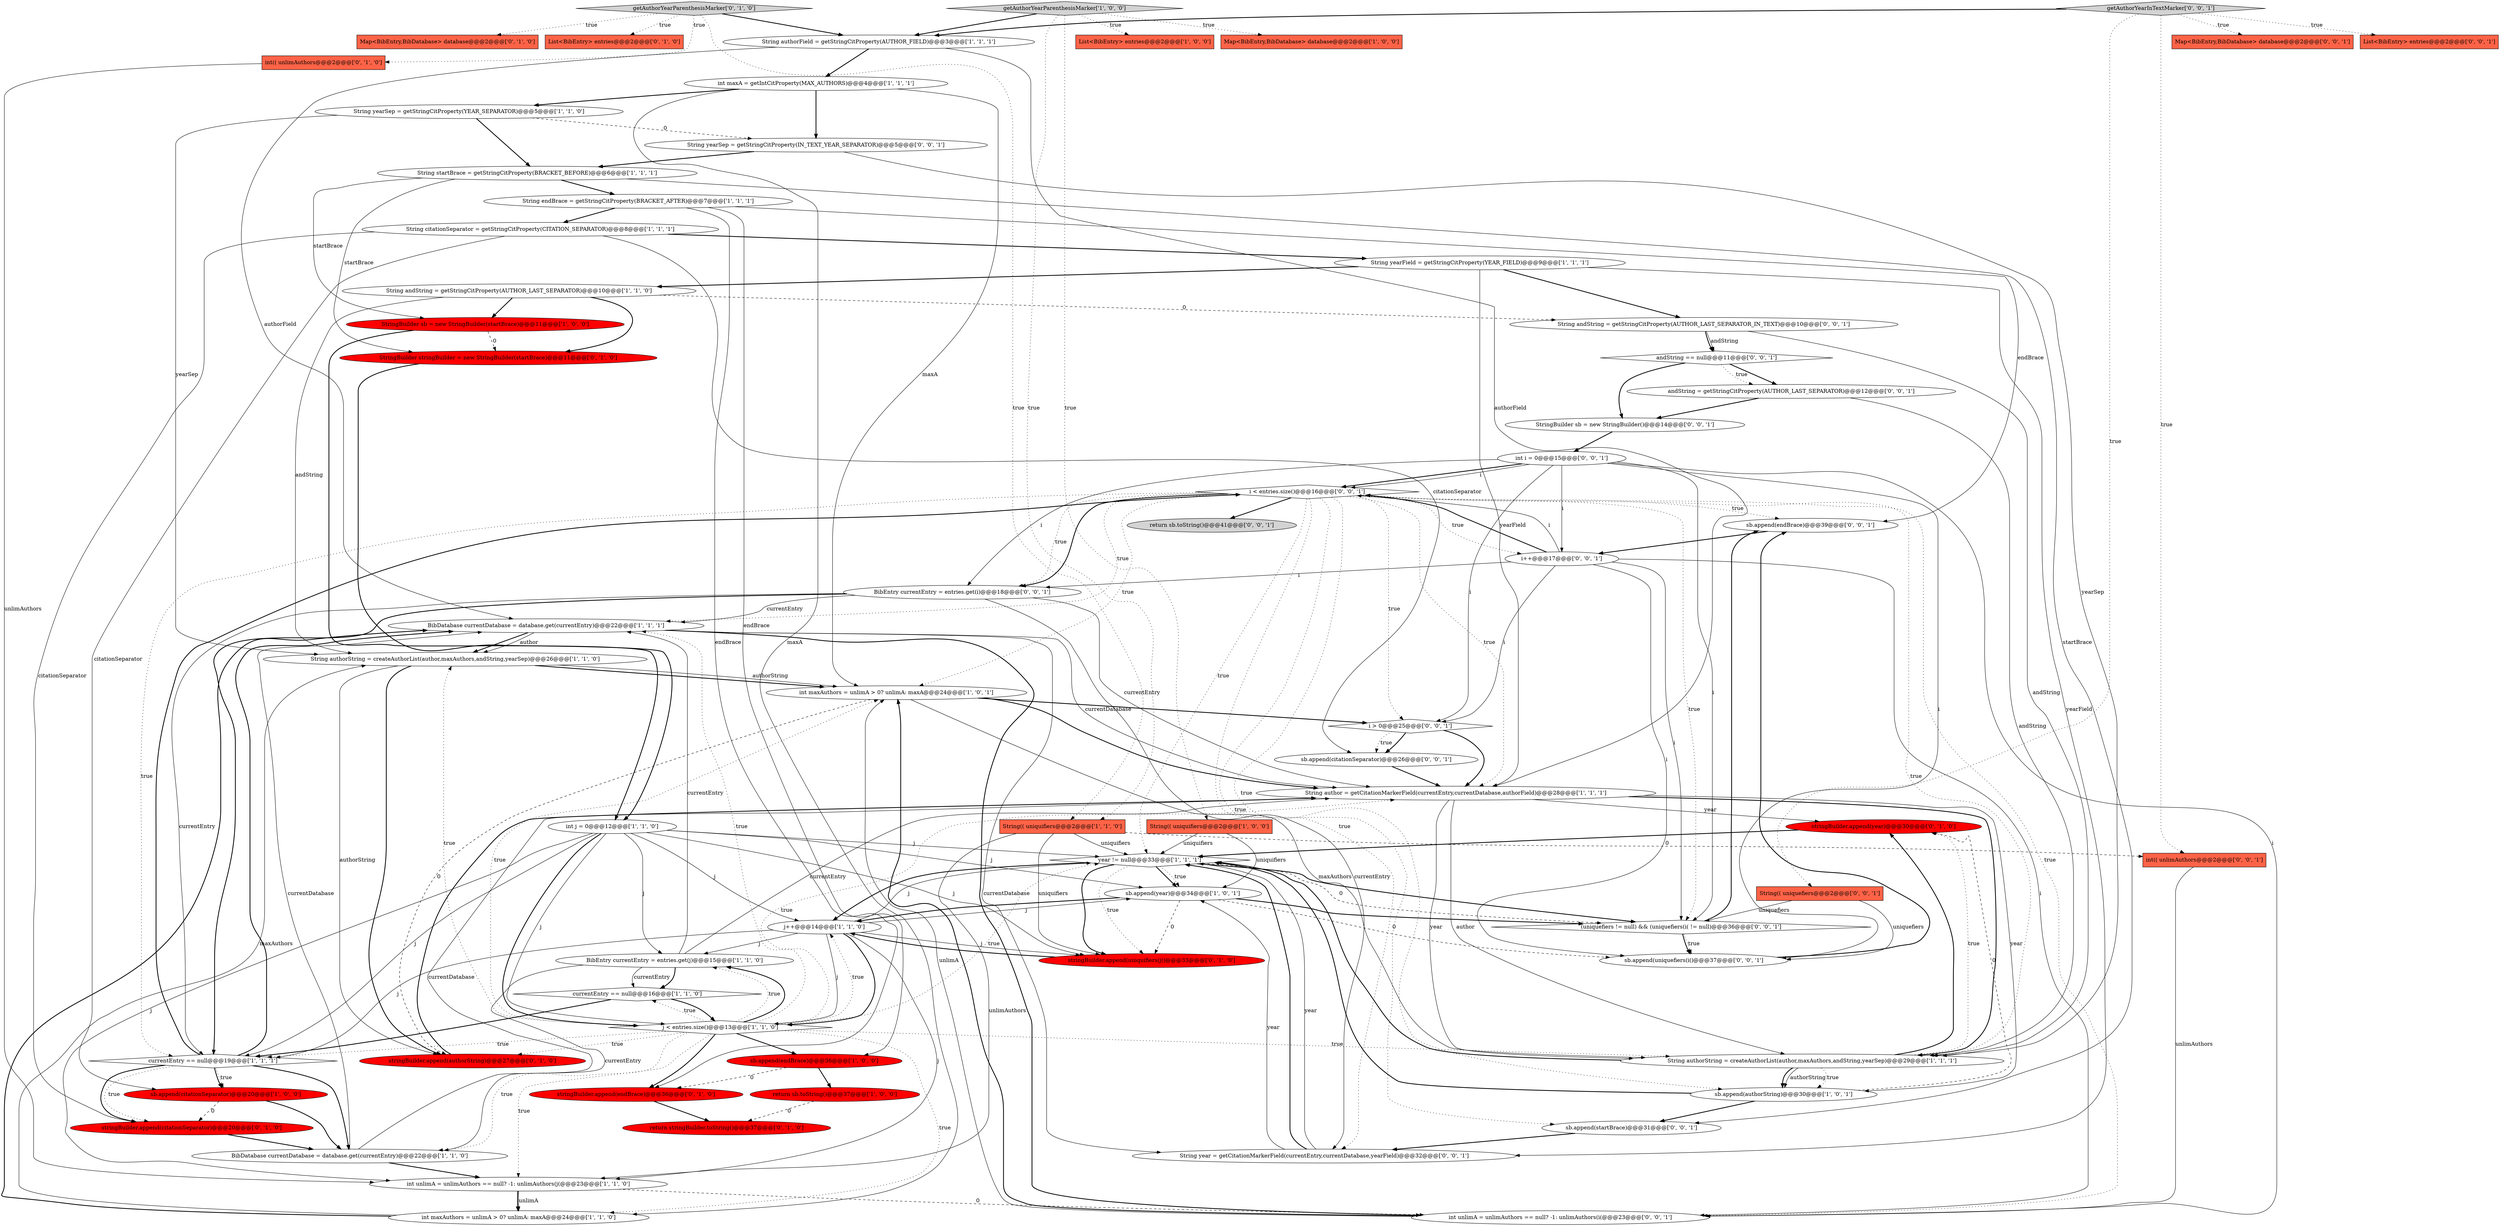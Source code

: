 digraph {
48 [style = filled, label = "int i = 0@@@15@@@['0', '0', '1']", fillcolor = white, shape = ellipse image = "AAA0AAABBB3BBB"];
10 [style = filled, label = "BibDatabase currentDatabase = database.get(currentEntry)@@@22@@@['1', '1', '0']", fillcolor = white, shape = ellipse image = "AAA0AAABBB1BBB"];
5 [style = filled, label = "String citationSeparator = getStringCitProperty(CITATION_SEPARATOR)@@@8@@@['1', '1', '1']", fillcolor = white, shape = ellipse image = "AAA0AAABBB1BBB"];
47 [style = filled, label = "sb.append(endBrace)@@@39@@@['0', '0', '1']", fillcolor = white, shape = ellipse image = "AAA0AAABBB3BBB"];
64 [style = filled, label = "String andString = getStringCitProperty(AUTHOR_LAST_SEPARATOR_IN_TEXT)@@@10@@@['0', '0', '1']", fillcolor = white, shape = ellipse image = "AAA0AAABBB3BBB"];
54 [style = filled, label = "String(( uniquefiers@@@2@@@['0', '0', '1']", fillcolor = tomato, shape = box image = "AAA0AAABBB3BBB"];
3 [style = filled, label = "String startBrace = getStringCitProperty(BRACKET_BEFORE)@@@6@@@['1', '1', '1']", fillcolor = white, shape = ellipse image = "AAA0AAABBB1BBB"];
14 [style = filled, label = "currentEntry == null@@@16@@@['1', '1', '0']", fillcolor = white, shape = diamond image = "AAA0AAABBB1BBB"];
15 [style = filled, label = "String andString = getStringCitProperty(AUTHOR_LAST_SEPARATOR)@@@10@@@['1', '1', '0']", fillcolor = white, shape = ellipse image = "AAA0AAABBB1BBB"];
32 [style = filled, label = "String yearSep = getStringCitProperty(YEAR_SEPARATOR)@@@5@@@['1', '1', '0']", fillcolor = white, shape = ellipse image = "AAA0AAABBB1BBB"];
45 [style = filled, label = "Map<BibEntry,BibDatabase> database@@@2@@@['0', '0', '1']", fillcolor = tomato, shape = box image = "AAA0AAABBB3BBB"];
0 [style = filled, label = "String yearField = getStringCitProperty(YEAR_FIELD)@@@9@@@['1', '1', '1']", fillcolor = white, shape = ellipse image = "AAA0AAABBB1BBB"];
62 [style = filled, label = "StringBuilder sb = new StringBuilder()@@@14@@@['0', '0', '1']", fillcolor = white, shape = ellipse image = "AAA0AAABBB3BBB"];
28 [style = filled, label = "String(( uniquifiers@@@2@@@['1', '1', '0']", fillcolor = tomato, shape = box image = "AAA0AAABBB1BBB"];
6 [style = filled, label = "List<BibEntry> entries@@@2@@@['1', '0', '0']", fillcolor = tomato, shape = box image = "AAA0AAABBB1BBB"];
51 [style = filled, label = "i < entries.size()@@@16@@@['0', '0', '1']", fillcolor = white, shape = diamond image = "AAA0AAABBB3BBB"];
30 [style = filled, label = "sb.append(year)@@@34@@@['1', '0', '1']", fillcolor = white, shape = ellipse image = "AAA0AAABBB1BBB"];
31 [style = filled, label = "String authorField = getStringCitProperty(AUTHOR_FIELD)@@@3@@@['1', '1', '1']", fillcolor = white, shape = ellipse image = "AAA0AAABBB1BBB"];
50 [style = filled, label = "List<BibEntry> entries@@@2@@@['0', '0', '1']", fillcolor = tomato, shape = box image = "AAA0AAABBB3BBB"];
26 [style = filled, label = "BibEntry currentEntry = entries.get(j)@@@15@@@['1', '1', '0']", fillcolor = white, shape = ellipse image = "AAA0AAABBB1BBB"];
42 [style = filled, label = "return stringBuilder.toString()@@@37@@@['0', '1', '0']", fillcolor = red, shape = ellipse image = "AAA1AAABBB2BBB"];
67 [style = filled, label = "return sb.toString()@@@41@@@['0', '0', '1']", fillcolor = lightgray, shape = ellipse image = "AAA0AAABBB3BBB"];
7 [style = filled, label = "j++@@@14@@@['1', '1', '0']", fillcolor = white, shape = ellipse image = "AAA0AAABBB1BBB"];
9 [style = filled, label = "BibDatabase currentDatabase = database.get(currentEntry)@@@22@@@['1', '1', '1']", fillcolor = white, shape = ellipse image = "AAA0AAABBB1BBB"];
46 [style = filled, label = "i > 0@@@25@@@['0', '0', '1']", fillcolor = white, shape = diamond image = "AAA0AAABBB3BBB"];
8 [style = filled, label = "String endBrace = getStringCitProperty(BRACKET_AFTER)@@@7@@@['1', '1', '1']", fillcolor = white, shape = ellipse image = "AAA0AAABBB1BBB"];
2 [style = filled, label = "sb.append(endBrace)@@@36@@@['1', '0', '0']", fillcolor = red, shape = ellipse image = "AAA1AAABBB1BBB"];
36 [style = filled, label = "stringBuilder.append(year)@@@30@@@['0', '1', '0']", fillcolor = red, shape = ellipse image = "AAA1AAABBB2BBB"];
25 [style = filled, label = "sb.append(citationSeparator)@@@20@@@['1', '0', '0']", fillcolor = red, shape = ellipse image = "AAA1AAABBB1BBB"];
22 [style = filled, label = "String authorString = createAuthorList(author,maxAuthors,andString,yearSep)@@@26@@@['1', '1', '0']", fillcolor = white, shape = ellipse image = "AAA0AAABBB1BBB"];
17 [style = filled, label = "year != null@@@33@@@['1', '1', '1']", fillcolor = white, shape = diamond image = "AAA0AAABBB1BBB"];
38 [style = filled, label = "Map<BibEntry,BibDatabase> database@@@2@@@['0', '1', '0']", fillcolor = tomato, shape = box image = "AAA0AAABBB2BBB"];
33 [style = filled, label = "int maxA = getIntCitProperty(MAX_AUTHORS)@@@4@@@['1', '1', '1']", fillcolor = white, shape = ellipse image = "AAA0AAABBB1BBB"];
34 [style = filled, label = "List<BibEntry> entries@@@2@@@['0', '1', '0']", fillcolor = tomato, shape = box image = "AAA0AAABBB2BBB"];
16 [style = filled, label = "StringBuilder sb = new StringBuilder(startBrace)@@@11@@@['1', '0', '0']", fillcolor = red, shape = ellipse image = "AAA1AAABBB1BBB"];
59 [style = filled, label = "(uniquefiers != null) && (uniquefiers(i( != null)@@@36@@@['0', '0', '1']", fillcolor = white, shape = diamond image = "AAA0AAABBB3BBB"];
29 [style = filled, label = "getAuthorYearParenthesisMarker['1', '0', '0']", fillcolor = lightgray, shape = diamond image = "AAA0AAABBB1BBB"];
4 [style = filled, label = "int maxAuthors = unlimA > 0? unlimA: maxA@@@24@@@['1', '0', '1']", fillcolor = white, shape = ellipse image = "AAA0AAABBB1BBB"];
65 [style = filled, label = "i++@@@17@@@['0', '0', '1']", fillcolor = white, shape = ellipse image = "AAA0AAABBB3BBB"];
20 [style = filled, label = "String author = getCitationMarkerField(currentEntry,currentDatabase,authorField)@@@28@@@['1', '1', '1']", fillcolor = white, shape = ellipse image = "AAA0AAABBB1BBB"];
1 [style = filled, label = "j < entries.size()@@@13@@@['1', '1', '0']", fillcolor = white, shape = diamond image = "AAA0AAABBB1BBB"];
43 [style = filled, label = "stringBuilder.append(authorString)@@@27@@@['0', '1', '0']", fillcolor = red, shape = ellipse image = "AAA1AAABBB2BBB"];
63 [style = filled, label = "sb.append(uniquefiers(i()@@@37@@@['0', '0', '1']", fillcolor = white, shape = ellipse image = "AAA0AAABBB3BBB"];
40 [style = filled, label = "stringBuilder.append(endBrace)@@@36@@@['0', '1', '0']", fillcolor = red, shape = ellipse image = "AAA1AAABBB2BBB"];
66 [style = filled, label = "int(( unlimAuthors@@@2@@@['0', '0', '1']", fillcolor = tomato, shape = box image = "AAA0AAABBB3BBB"];
12 [style = filled, label = "int j = 0@@@12@@@['1', '1', '0']", fillcolor = white, shape = ellipse image = "AAA0AAABBB1BBB"];
53 [style = filled, label = "sb.append(startBrace)@@@31@@@['0', '0', '1']", fillcolor = white, shape = ellipse image = "AAA0AAABBB3BBB"];
56 [style = filled, label = "sb.append(citationSeparator)@@@26@@@['0', '0', '1']", fillcolor = white, shape = ellipse image = "AAA0AAABBB3BBB"];
52 [style = filled, label = "andString == null@@@11@@@['0', '0', '1']", fillcolor = white, shape = diamond image = "AAA0AAABBB3BBB"];
49 [style = filled, label = "String year = getCitationMarkerField(currentEntry,currentDatabase,yearField)@@@32@@@['0', '0', '1']", fillcolor = white, shape = ellipse image = "AAA0AAABBB3BBB"];
58 [style = filled, label = "int unlimA = unlimAuthors == null? -1: unlimAuthors(i(@@@23@@@['0', '0', '1']", fillcolor = white, shape = ellipse image = "AAA0AAABBB3BBB"];
55 [style = filled, label = "andString = getStringCitProperty(AUTHOR_LAST_SEPARATOR)@@@12@@@['0', '0', '1']", fillcolor = white, shape = ellipse image = "AAA0AAABBB3BBB"];
60 [style = filled, label = "BibEntry currentEntry = entries.get(i)@@@18@@@['0', '0', '1']", fillcolor = white, shape = ellipse image = "AAA0AAABBB3BBB"];
57 [style = filled, label = "String yearSep = getStringCitProperty(IN_TEXT_YEAR_SEPARATOR)@@@5@@@['0', '0', '1']", fillcolor = white, shape = ellipse image = "AAA0AAABBB3BBB"];
39 [style = filled, label = "int(( unlimAuthors@@@2@@@['0', '1', '0']", fillcolor = tomato, shape = box image = "AAA0AAABBB2BBB"];
44 [style = filled, label = "StringBuilder stringBuilder = new StringBuilder(startBrace)@@@11@@@['0', '1', '0']", fillcolor = red, shape = ellipse image = "AAA1AAABBB2BBB"];
13 [style = filled, label = "Map<BibEntry,BibDatabase> database@@@2@@@['1', '0', '0']", fillcolor = tomato, shape = box image = "AAA0AAABBB1BBB"];
11 [style = filled, label = "String(( uniquifiers@@@2@@@['1', '0', '0']", fillcolor = tomato, shape = box image = "AAA0AAABBB1BBB"];
21 [style = filled, label = "sb.append(authorString)@@@30@@@['1', '0', '1']", fillcolor = white, shape = ellipse image = "AAA0AAABBB1BBB"];
24 [style = filled, label = "currentEntry == null@@@19@@@['1', '1', '1']", fillcolor = white, shape = diamond image = "AAA0AAABBB1BBB"];
18 [style = filled, label = "int unlimA = unlimAuthors == null? -1: unlimAuthors(j(@@@23@@@['1', '1', '0']", fillcolor = white, shape = ellipse image = "AAA0AAABBB1BBB"];
37 [style = filled, label = "getAuthorYearParenthesisMarker['0', '1', '0']", fillcolor = lightgray, shape = diamond image = "AAA0AAABBB2BBB"];
27 [style = filled, label = "String authorString = createAuthorList(author,maxAuthors,andString,yearSep)@@@29@@@['1', '1', '1']", fillcolor = white, shape = ellipse image = "AAA0AAABBB1BBB"];
19 [style = filled, label = "int maxAuthors = unlimA > 0? unlimA: maxA@@@24@@@['1', '1', '0']", fillcolor = white, shape = ellipse image = "AAA0AAABBB1BBB"];
41 [style = filled, label = "stringBuilder.append(uniquifiers(j()@@@33@@@['0', '1', '0']", fillcolor = red, shape = ellipse image = "AAA1AAABBB2BBB"];
61 [style = filled, label = "getAuthorYearInTextMarker['0', '0', '1']", fillcolor = lightgray, shape = diamond image = "AAA0AAABBB3BBB"];
35 [style = filled, label = "stringBuilder.append(citationSeparator)@@@20@@@['0', '1', '0']", fillcolor = red, shape = ellipse image = "AAA1AAABBB2BBB"];
23 [style = filled, label = "return sb.toString()@@@37@@@['1', '0', '0']", fillcolor = red, shape = ellipse image = "AAA1AAABBB1BBB"];
51->67 [style = bold, label=""];
14->24 [style = bold, label=""];
19->22 [style = solid, label="maxAuthors"];
17->59 [style = dashed, label="0"];
57->27 [style = solid, label="yearSep"];
51->21 [style = dotted, label="true"];
51->4 [style = dotted, label="true"];
8->40 [style = solid, label="endBrace"];
7->41 [style = solid, label="j"];
24->25 [style = dotted, label="true"];
28->66 [style = dashed, label="0"];
24->35 [style = dotted, label="true"];
61->50 [style = dotted, label="true"];
55->62 [style = bold, label=""];
3->44 [style = solid, label="startBrace"];
32->22 [style = solid, label="yearSep"];
7->24 [style = solid, label="j"];
54->63 [style = solid, label="uniquefiers"];
12->17 [style = solid, label="j"];
7->18 [style = solid, label="j"];
52->55 [style = bold, label=""];
51->58 [style = dotted, label="true"];
51->47 [style = dotted, label="true"];
12->26 [style = solid, label="j"];
0->15 [style = bold, label=""];
60->24 [style = bold, label=""];
9->58 [style = bold, label=""];
12->24 [style = solid, label="j"];
22->4 [style = bold, label=""];
8->2 [style = solid, label="endBrace"];
48->59 [style = solid, label="i"];
20->27 [style = bold, label=""];
2->23 [style = bold, label=""];
65->51 [style = bold, label=""];
37->38 [style = dotted, label="true"];
3->53 [style = solid, label="startBrace"];
48->51 [style = bold, label=""];
33->19 [style = solid, label="maxA"];
48->65 [style = solid, label="i"];
65->46 [style = solid, label="i"];
29->13 [style = dotted, label="true"];
5->0 [style = bold, label=""];
19->9 [style = bold, label=""];
37->31 [style = bold, label=""];
54->59 [style = solid, label="uniquefiers"];
64->27 [style = solid, label="andString"];
27->17 [style = bold, label=""];
12->1 [style = solid, label="j"];
25->10 [style = bold, label=""];
35->10 [style = bold, label=""];
51->53 [style = dotted, label="true"];
36->17 [style = bold, label=""];
51->20 [style = dotted, label="true"];
26->10 [style = solid, label="currentEntry"];
32->3 [style = bold, label=""];
27->36 [style = dotted, label="true"];
27->21 [style = solid, label="authorString"];
4->46 [style = bold, label=""];
1->27 [style = dotted, label="true"];
30->63 [style = dashed, label="0"];
24->10 [style = bold, label=""];
48->60 [style = solid, label="i"];
15->22 [style = solid, label="andString"];
20->21 [style = solid, label="year"];
7->1 [style = bold, label=""];
64->52 [style = bold, label=""];
65->63 [style = solid, label="i"];
30->41 [style = dashed, label="0"];
51->24 [style = dotted, label="true"];
17->41 [style = bold, label=""];
22->43 [style = bold, label=""];
1->22 [style = dotted, label="true"];
26->14 [style = bold, label=""];
18->19 [style = bold, label=""];
1->43 [style = dotted, label="true"];
10->20 [style = solid, label="currentDatabase"];
7->17 [style = solid, label="j"];
1->4 [style = dotted, label="true"];
12->30 [style = solid, label="j"];
27->21 [style = dotted, label="true"];
60->9 [style = solid, label="currentEntry"];
12->1 [style = bold, label=""];
44->12 [style = bold, label=""];
21->36 [style = dashed, label="0"];
60->49 [style = solid, label="currentEntry"];
1->18 [style = dotted, label="true"];
51->60 [style = dotted, label="true"];
11->30 [style = solid, label="uniquifiers"];
61->66 [style = dotted, label="true"];
51->60 [style = bold, label=""];
1->26 [style = dotted, label="true"];
30->7 [style = bold, label=""];
31->33 [style = bold, label=""];
59->63 [style = bold, label=""];
5->25 [style = solid, label="citationSeparator"];
3->16 [style = solid, label="startBrace"];
62->48 [style = bold, label=""];
46->20 [style = bold, label=""];
52->62 [style = bold, label=""];
49->17 [style = bold, label=""];
20->36 [style = solid, label="year"];
51->17 [style = dotted, label="true"];
18->19 [style = solid, label="unlimA"];
4->27 [style = solid, label="maxAuthors"];
51->27 [style = dotted, label="true"];
61->54 [style = dotted, label="true"];
9->22 [style = bold, label=""];
10->18 [style = bold, label=""];
29->6 [style = dotted, label="true"];
24->51 [style = bold, label=""];
63->47 [style = bold, label=""];
46->56 [style = bold, label=""];
1->10 [style = dotted, label="true"];
7->1 [style = solid, label="j"];
20->27 [style = solid, label="year"];
1->17 [style = dotted, label="true"];
7->26 [style = solid, label="j"];
52->55 [style = dotted, label="true"];
43->20 [style = bold, label=""];
51->46 [style = dotted, label="true"];
16->44 [style = dashed, label="0"];
51->49 [style = dotted, label="true"];
60->20 [style = solid, label="currentEntry"];
66->58 [style = solid, label="unlimAuthors"];
65->60 [style = solid, label="i"];
15->44 [style = bold, label=""];
51->9 [style = dotted, label="true"];
33->57 [style = bold, label=""];
65->58 [style = solid, label="i"];
7->30 [style = solid, label="j"];
1->19 [style = dotted, label="true"];
32->57 [style = dashed, label="0"];
12->7 [style = solid, label="j"];
59->47 [style = bold, label=""];
55->27 [style = solid, label="andString"];
12->41 [style = solid, label="j"];
4->43 [style = dashed, label="0"];
29->28 [style = dotted, label="true"];
60->24 [style = solid, label="currentEntry"];
24->25 [style = bold, label=""];
12->18 [style = solid, label="j"];
3->8 [style = bold, label=""];
1->9 [style = dotted, label="true"];
9->22 [style = solid, label="author"];
4->20 [style = bold, label=""];
28->17 [style = solid, label="uniquifiers"];
39->18 [style = solid, label="unlimAuthors"];
5->35 [style = solid, label="citationSeparator"];
51->65 [style = dotted, label="true"];
33->32 [style = bold, label=""];
46->56 [style = dotted, label="true"];
20->27 [style = solid, label="author"];
1->2 [style = bold, label=""];
58->4 [style = bold, label=""];
30->59 [style = bold, label=""];
37->34 [style = dotted, label="true"];
5->56 [style = solid, label="citationSeparator"];
27->21 [style = bold, label=""];
1->20 [style = dotted, label="true"];
33->4 [style = solid, label="maxA"];
24->9 [style = bold, label=""];
29->11 [style = dotted, label="true"];
51->59 [style = dotted, label="true"];
48->58 [style = solid, label="i"];
22->43 [style = solid, label="authorString"];
28->18 [style = solid, label="unlimAuthors"];
0->20 [style = solid, label="yearField"];
17->41 [style = dotted, label="true"];
27->36 [style = bold, label=""];
41->7 [style = bold, label=""];
10->9 [style = solid, label="currentDatabase"];
1->40 [style = bold, label=""];
24->35 [style = bold, label=""];
61->31 [style = bold, label=""];
29->31 [style = bold, label=""];
1->24 [style = dotted, label="true"];
58->4 [style = solid, label="unlimA"];
28->41 [style = solid, label="uniquifiers"];
64->52 [style = solid, label="andString"];
17->30 [style = bold, label=""];
1->14 [style = dotted, label="true"];
25->35 [style = dashed, label="0"];
1->26 [style = bold, label=""];
15->16 [style = bold, label=""];
65->59 [style = solid, label="i"];
14->1 [style = bold, label=""];
9->20 [style = solid, label="currentDatabase"];
1->7 [style = dotted, label="true"];
17->7 [style = bold, label=""];
11->17 [style = solid, label="uniquifiers"];
0->64 [style = bold, label=""];
53->49 [style = bold, label=""];
17->30 [style = dotted, label="true"];
8->5 [style = bold, label=""];
15->64 [style = dashed, label="0"];
26->14 [style = solid, label="currentEntry"];
8->47 [style = solid, label="endBrace"];
49->17 [style = solid, label="year"];
37->39 [style = dotted, label="true"];
48->63 [style = solid, label="i"];
9->49 [style = solid, label="currentDatabase"];
59->63 [style = dotted, label="true"];
65->51 [style = solid, label="i"];
49->30 [style = solid, label="year"];
47->65 [style = bold, label=""];
61->45 [style = dotted, label="true"];
37->28 [style = dotted, label="true"];
22->4 [style = solid, label="authorString"];
48->46 [style = solid, label="i"];
57->3 [style = bold, label=""];
56->20 [style = bold, label=""];
17->59 [style = bold, label=""];
31->9 [style = solid, label="authorField"];
2->40 [style = dashed, label="0"];
23->42 [style = dashed, label="0"];
18->58 [style = dashed, label="0"];
26->20 [style = solid, label="currentEntry"];
16->12 [style = bold, label=""];
0->49 [style = solid, label="yearField"];
48->51 [style = solid, label="i"];
31->20 [style = solid, label="authorField"];
21->17 [style = bold, label=""];
26->9 [style = solid, label="currentEntry"];
40->42 [style = bold, label=""];
21->53 [style = bold, label=""];
}
